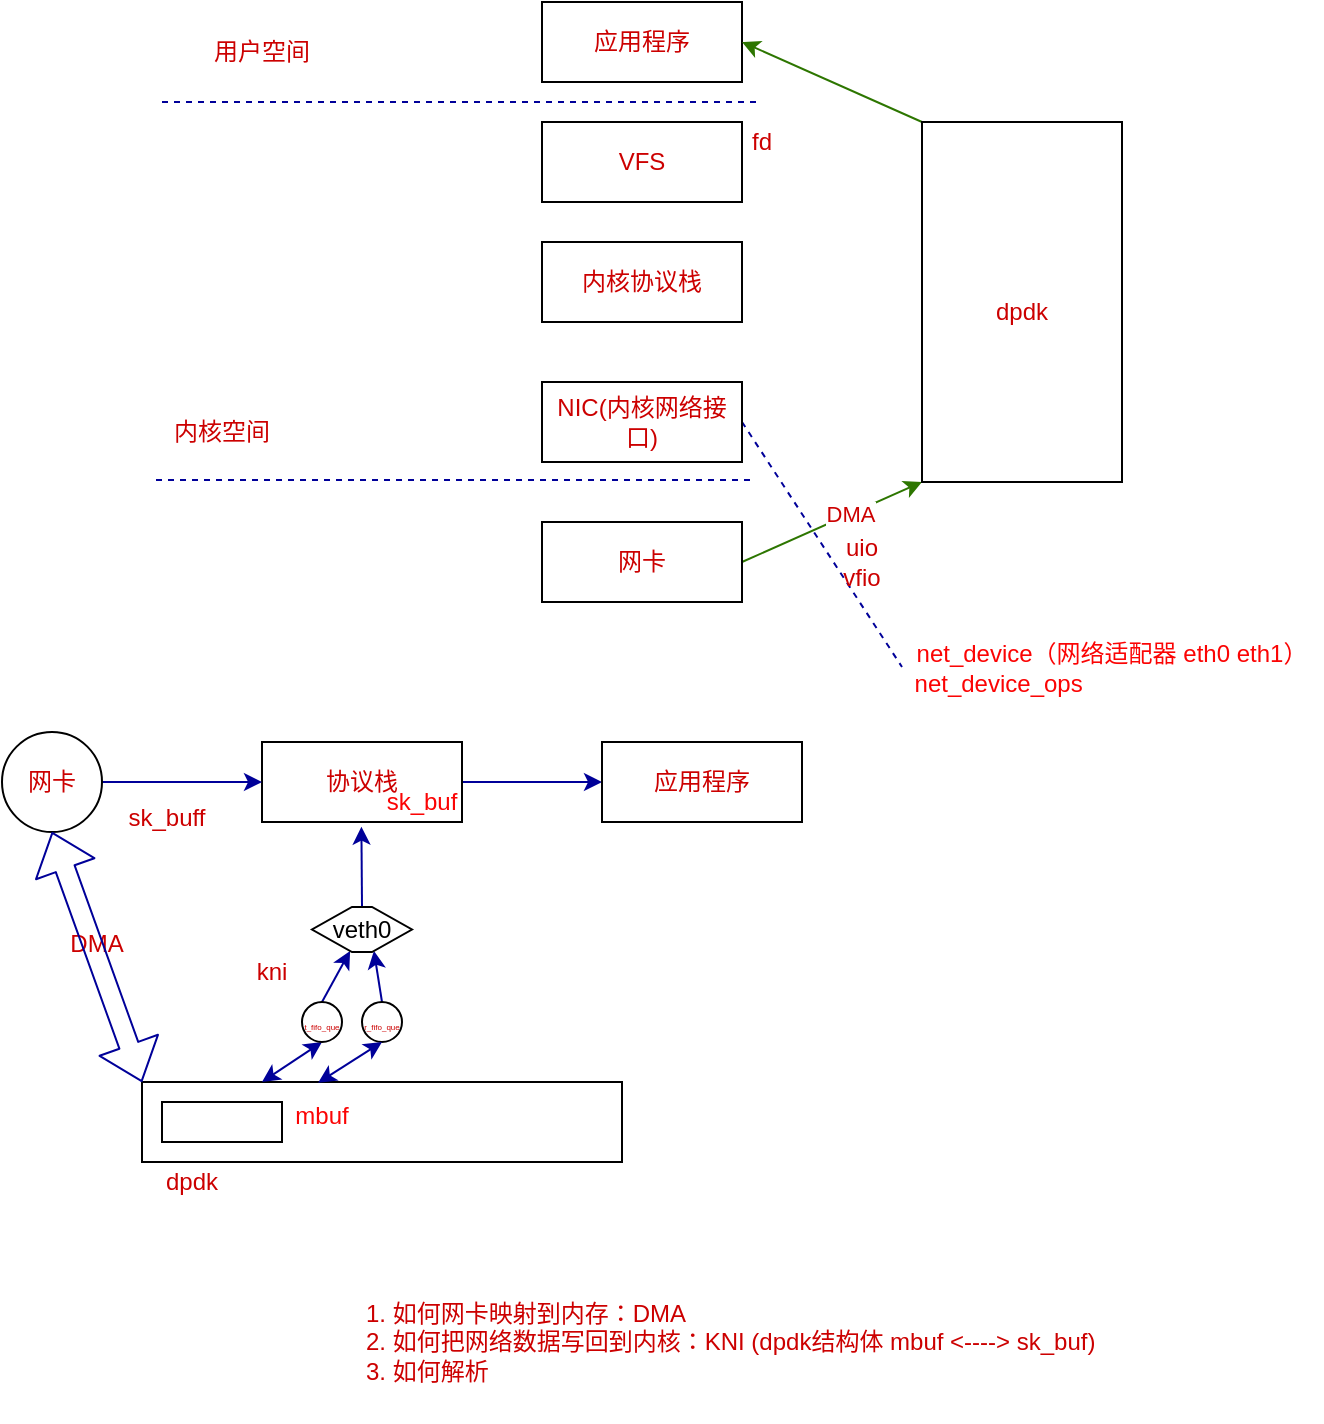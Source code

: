<mxfile>
    <diagram id="ID_ielu2CXIIAwnB6Mwa" name="Page-1">
        <mxGraphModel dx="705" dy="543" grid="1" gridSize="10" guides="1" tooltips="1" connect="1" arrows="1" fold="1" page="1" pageScale="1" pageWidth="850" pageHeight="1100" background="#ffffff" math="0" shadow="0">
            <root>
                <mxCell id="0"/>
                <mxCell id="1" parent="0"/>
                <mxCell id="4" value="&lt;font color=&quot;#cc0000&quot;&gt;用户空间&lt;/font&gt;" style="text;html=1;strokeColor=none;fillColor=none;align=center;verticalAlign=middle;whiteSpace=wrap;rounded=0;fillStyle=auto;" parent="1" vertex="1">
                    <mxGeometry x="280" y="160" width="60" height="30" as="geometry"/>
                </mxCell>
                <mxCell id="5" value="VFS" style="rounded=0;whiteSpace=wrap;html=1;fillStyle=auto;strokeColor=#000000;fontColor=#CC0000;fillColor=none;" parent="1" vertex="1">
                    <mxGeometry x="450" y="210" width="100" height="40" as="geometry"/>
                </mxCell>
                <mxCell id="7" value="内核协议栈" style="rounded=0;whiteSpace=wrap;html=1;fillStyle=auto;strokeColor=#000000;fontColor=#CC0000;fillColor=none;" parent="1" vertex="1">
                    <mxGeometry x="450" y="270" width="100" height="40" as="geometry"/>
                </mxCell>
                <mxCell id="57" style="edgeStyle=none;html=1;exitX=1;exitY=0.5;exitDx=0;exitDy=0;entryX=0;entryY=0.5;entryDx=0;entryDy=0;fontColor=#fb0404;dashed=1;strokeColor=#000099;endArrow=none;endFill=0;" edge="1" parent="1" source="8" target="56">
                    <mxGeometry relative="1" as="geometry"/>
                </mxCell>
                <mxCell id="8" value="NIC(内核网络接口)" style="rounded=0;whiteSpace=wrap;html=1;fillStyle=auto;strokeColor=#000000;fontColor=#CC0000;fillColor=none;" parent="1" vertex="1">
                    <mxGeometry x="450" y="340" width="100" height="40" as="geometry"/>
                </mxCell>
                <mxCell id="16" style="edgeStyle=none;html=1;exitX=1;exitY=0.5;exitDx=0;exitDy=0;entryX=0;entryY=1;entryDx=0;entryDy=0;strokeColor=#2D7600;fontColor=#CC0000;fillColor=#60a917;" parent="1" source="9" target="14" edge="1">
                    <mxGeometry relative="1" as="geometry"/>
                </mxCell>
                <mxCell id="17" value="DMA" style="edgeLabel;html=1;align=center;verticalAlign=middle;resizable=0;points=[];fontColor=#CC0000;" parent="16" vertex="1" connectable="0">
                    <mxGeometry x="0.2" relative="1" as="geometry">
                        <mxPoint as="offset"/>
                    </mxGeometry>
                </mxCell>
                <mxCell id="9" value="网卡" style="rounded=0;whiteSpace=wrap;html=1;fillStyle=auto;strokeColor=#000000;fontColor=#CC0000;fillColor=none;" parent="1" vertex="1">
                    <mxGeometry x="450" y="410" width="100" height="40" as="geometry"/>
                </mxCell>
                <mxCell id="10" value="" style="endArrow=none;dashed=1;html=1;fontColor=#CC0000;strokeColor=#000099;" parent="1" edge="1">
                    <mxGeometry width="50" height="50" relative="1" as="geometry">
                        <mxPoint x="257" y="389" as="sourcePoint"/>
                        <mxPoint x="557" y="389" as="targetPoint"/>
                    </mxGeometry>
                </mxCell>
                <mxCell id="11" value="" style="endArrow=none;dashed=1;html=1;fontColor=#CC0000;strokeColor=#000099;" parent="1" edge="1">
                    <mxGeometry width="50" height="50" relative="1" as="geometry">
                        <mxPoint x="260" y="200.0" as="sourcePoint"/>
                        <mxPoint x="560" y="200.0" as="targetPoint"/>
                    </mxGeometry>
                </mxCell>
                <mxCell id="12" value="应用程序" style="rounded=0;whiteSpace=wrap;html=1;fillStyle=auto;strokeColor=#000000;fontColor=#CC0000;fillColor=none;" parent="1" vertex="1">
                    <mxGeometry x="450" y="150" width="100" height="40" as="geometry"/>
                </mxCell>
                <mxCell id="13" value="&lt;font color=&quot;#cc0000&quot;&gt;内核空间&lt;/font&gt;" style="text;html=1;strokeColor=none;fillColor=none;align=center;verticalAlign=middle;whiteSpace=wrap;rounded=0;fillStyle=auto;" parent="1" vertex="1">
                    <mxGeometry x="260" y="350" width="60" height="30" as="geometry"/>
                </mxCell>
                <mxCell id="19" style="edgeStyle=none;html=1;exitX=0;exitY=0;exitDx=0;exitDy=0;entryX=1;entryY=0.5;entryDx=0;entryDy=0;strokeColor=#2D7600;fontColor=#CC0000;fillColor=#60a917;" parent="1" source="14" target="12" edge="1">
                    <mxGeometry relative="1" as="geometry"/>
                </mxCell>
                <mxCell id="14" value="" style="rounded=0;whiteSpace=wrap;html=1;fillStyle=auto;strokeColor=#000000;fontColor=#CC0000;fillColor=none;" parent="1" vertex="1">
                    <mxGeometry x="640" y="210" width="100" height="180" as="geometry"/>
                </mxCell>
                <mxCell id="15" value="&lt;font color=&quot;#cc0000&quot;&gt;dpdk&lt;/font&gt;" style="text;html=1;strokeColor=none;fillColor=none;align=center;verticalAlign=middle;whiteSpace=wrap;rounded=0;fillStyle=auto;" parent="1" vertex="1">
                    <mxGeometry x="660" y="290" width="60" height="30" as="geometry"/>
                </mxCell>
                <mxCell id="20" value="&lt;font color=&quot;#cc0000&quot;&gt;fd&lt;/font&gt;" style="text;html=1;strokeColor=none;fillColor=none;align=center;verticalAlign=middle;whiteSpace=wrap;rounded=0;fillStyle=auto;" parent="1" vertex="1">
                    <mxGeometry x="550" y="210" width="20" height="20" as="geometry"/>
                </mxCell>
                <mxCell id="21" value="&lt;font color=&quot;#cc0000&quot;&gt;uio&lt;br&gt;vfio&lt;br&gt;&lt;/font&gt;" style="text;html=1;strokeColor=none;fillColor=none;align=center;verticalAlign=middle;whiteSpace=wrap;rounded=0;fillStyle=auto;" parent="1" vertex="1">
                    <mxGeometry x="580" y="415" width="60" height="30" as="geometry"/>
                </mxCell>
                <mxCell id="28" style="edgeStyle=none;html=1;exitX=1;exitY=0.5;exitDx=0;exitDy=0;entryX=0;entryY=0.5;entryDx=0;entryDy=0;strokeColor=#000099;fontColor=#CC0000;" parent="1" source="22" target="24" edge="1">
                    <mxGeometry relative="1" as="geometry"/>
                </mxCell>
                <mxCell id="22" value="协议栈" style="rounded=0;whiteSpace=wrap;html=1;fillStyle=auto;strokeColor=#000000;fontColor=#CC0000;fillColor=none;" parent="1" vertex="1">
                    <mxGeometry x="310" y="520" width="100" height="40" as="geometry"/>
                </mxCell>
                <mxCell id="27" style="edgeStyle=none;html=1;exitX=1;exitY=0.5;exitDx=0;exitDy=0;entryX=0;entryY=0.5;entryDx=0;entryDy=0;strokeColor=#000099;fontColor=#CC0000;" parent="1" source="23" target="22" edge="1">
                    <mxGeometry relative="1" as="geometry"/>
                </mxCell>
                <mxCell id="23" value="网卡" style="ellipse;whiteSpace=wrap;html=1;labelBackgroundColor=none;fillStyle=auto;strokeColor=#000000;fontColor=#CC0000;fillColor=none;" parent="1" vertex="1">
                    <mxGeometry x="180" y="515" width="50" height="50" as="geometry"/>
                </mxCell>
                <mxCell id="24" value="应用程序" style="rounded=0;whiteSpace=wrap;html=1;fillStyle=auto;strokeColor=#000000;fontColor=#CC0000;fillColor=none;" parent="1" vertex="1">
                    <mxGeometry x="480" y="520" width="100" height="40" as="geometry"/>
                </mxCell>
                <mxCell id="25" value="" style="rounded=0;whiteSpace=wrap;html=1;fillStyle=auto;strokeColor=#000000;fontColor=#CC0000;fillColor=none;movable=1;resizable=1;rotatable=1;deletable=1;editable=1;connectable=1;" parent="1" vertex="1">
                    <mxGeometry x="250" y="690" width="240" height="40" as="geometry"/>
                </mxCell>
                <mxCell id="26" value="dpdk" style="text;html=1;strokeColor=none;fillColor=none;align=center;verticalAlign=middle;whiteSpace=wrap;rounded=0;labelBackgroundColor=none;fillStyle=auto;fontColor=#CC0000;movable=1;resizable=1;rotatable=1;deletable=1;editable=1;connectable=1;" parent="1" vertex="1">
                    <mxGeometry x="260" y="730" width="30" height="20" as="geometry"/>
                </mxCell>
                <mxCell id="29" value="sk_buff" style="text;html=1;strokeColor=none;fillColor=none;align=center;verticalAlign=middle;whiteSpace=wrap;rounded=0;labelBackgroundColor=none;fillStyle=auto;fontColor=#CC0000;" parent="1" vertex="1">
                    <mxGeometry x="240" y="550" width="45" height="15" as="geometry"/>
                </mxCell>
                <mxCell id="32" value="DMA" style="text;html=1;strokeColor=none;fillColor=none;align=center;verticalAlign=middle;whiteSpace=wrap;rounded=0;labelBackgroundColor=none;fillStyle=auto;fontColor=#CC0000;" parent="1" vertex="1">
                    <mxGeometry x="205" y="613.75" width="45" height="15" as="geometry"/>
                </mxCell>
                <mxCell id="33" value="" style="shape=flexArrow;endArrow=classic;startArrow=classic;html=1;strokeColor=#000099;fontColor=#CC0000;entryX=0.5;entryY=1;entryDx=0;entryDy=0;exitX=0;exitY=0;exitDx=0;exitDy=0;" parent="1" source="25" target="23" edge="1">
                    <mxGeometry width="100" height="100" relative="1" as="geometry">
                        <mxPoint x="310" y="900" as="sourcePoint"/>
                        <mxPoint x="410" y="800" as="targetPoint"/>
                    </mxGeometry>
                </mxCell>
                <mxCell id="34" value="" style="rounded=0;whiteSpace=wrap;html=1;labelBackgroundColor=none;fillStyle=auto;strokeColor=#000000;fontColor=#CC0000;fillColor=none;movable=1;resizable=1;rotatable=1;deletable=1;editable=1;connectable=1;" parent="1" vertex="1">
                    <mxGeometry x="260" y="700" width="60" height="20" as="geometry"/>
                </mxCell>
                <mxCell id="40" value="" style="endArrow=classic;startArrow=classic;html=1;strokeColor=#000099;fontColor=#CC0000;entryX=0.5;entryY=1;entryDx=0;entryDy=0;exitX=0.25;exitY=0;exitDx=0;exitDy=0;" parent="1" source="25" target="44" edge="1">
                    <mxGeometry width="50" height="50" relative="1" as="geometry">
                        <mxPoint x="370" y="690" as="sourcePoint"/>
                        <mxPoint x="420" y="640" as="targetPoint"/>
                    </mxGeometry>
                </mxCell>
                <mxCell id="43" value="1. 如何网卡映射到内存：DMA&lt;br&gt;2. 如何把网络数据写回到内核：KNI (dpdk结构体 mbuf &amp;lt;----&amp;gt; sk_buf)&lt;br&gt;3. 如何解析" style="text;html=1;strokeColor=none;fillColor=none;align=left;verticalAlign=middle;whiteSpace=wrap;rounded=0;labelBackgroundColor=none;fillStyle=auto;fontColor=#CC0000;" parent="1" vertex="1">
                    <mxGeometry x="360" y="780" width="390" height="80" as="geometry"/>
                </mxCell>
                <mxCell id="46" style="edgeStyle=none;html=1;exitX=0.5;exitY=0;exitDx=0;exitDy=0;entryX=0.375;entryY=1;entryDx=0;entryDy=0;strokeColor=#000099;fontSize=4;fontColor=#CC0000;" parent="1" source="44" target="52" edge="1">
                    <mxGeometry relative="1" as="geometry"/>
                </mxCell>
                <mxCell id="44" value="&lt;font style=&quot;font-size: 4px;&quot;&gt;t_fifo_que&lt;/font&gt;" style="ellipse;whiteSpace=wrap;html=1;aspect=fixed;labelBackgroundColor=none;fillStyle=auto;strokeColor=#000000;fontColor=#CC0000;fillColor=none;" parent="1" vertex="1">
                    <mxGeometry x="330" y="650" width="20" height="20" as="geometry"/>
                </mxCell>
                <mxCell id="47" style="edgeStyle=none;html=1;exitX=0.5;exitY=0;exitDx=0;exitDy=0;entryX=0.625;entryY=1;entryDx=0;entryDy=0;strokeColor=#000099;fontSize=4;fontColor=#CC0000;" parent="1" source="45" target="52" edge="1">
                    <mxGeometry relative="1" as="geometry"/>
                </mxCell>
                <mxCell id="45" value="&lt;font style=&quot;font-size: 4px;&quot;&gt;r_fifo_que&lt;/font&gt;" style="ellipse;whiteSpace=wrap;html=1;aspect=fixed;labelBackgroundColor=none;fillStyle=auto;strokeColor=#000000;fontColor=#CC0000;fillColor=none;" parent="1" vertex="1">
                    <mxGeometry x="360" y="650" width="20" height="20" as="geometry"/>
                </mxCell>
                <mxCell id="48" value="" style="endArrow=classic;startArrow=classic;html=1;strokeColor=#000099;fontSize=4;fontColor=#CC0000;exitX=0.367;exitY=0.009;exitDx=0;exitDy=0;exitPerimeter=0;entryX=0.5;entryY=1;entryDx=0;entryDy=0;" parent="1" source="25" target="45" edge="1">
                    <mxGeometry width="50" height="50" relative="1" as="geometry">
                        <mxPoint x="400" y="690" as="sourcePoint"/>
                        <mxPoint x="450" y="640" as="targetPoint"/>
                    </mxGeometry>
                </mxCell>
                <mxCell id="51" value="kni" style="text;html=1;strokeColor=none;fillColor=none;align=center;verticalAlign=middle;whiteSpace=wrap;rounded=0;labelBackgroundColor=none;fillStyle=auto;fontSize=12;fontColor=#CC0000;" parent="1" vertex="1">
                    <mxGeometry x="300" y="625" width="30" height="20" as="geometry"/>
                </mxCell>
                <mxCell id="54" style="edgeStyle=none;html=1;exitX=0.5;exitY=0;exitDx=0;exitDy=0;entryX=0.497;entryY=1.058;entryDx=0;entryDy=0;entryPerimeter=0;strokeColor=#000099;strokeWidth=1;" parent="1" source="52" target="22" edge="1">
                    <mxGeometry relative="1" as="geometry"/>
                </mxCell>
                <mxCell id="52" value="veth0" style="shape=hexagon;perimeter=hexagonPerimeter2;whiteSpace=wrap;html=1;fixedSize=1;" parent="1" vertex="1">
                    <mxGeometry x="335" y="602.5" width="50" height="22.5" as="geometry"/>
                </mxCell>
                <mxCell id="56" value="net_device（网络适配器 eth0 eth1）&lt;br&gt;net_device_ops&amp;nbsp; &amp;nbsp; &amp;nbsp; &amp;nbsp; &amp;nbsp; &amp;nbsp; &amp;nbsp; &amp;nbsp; &amp;nbsp; &amp;nbsp; &amp;nbsp; &amp;nbsp; &amp;nbsp; &amp;nbsp; &amp;nbsp; &amp;nbsp; &amp;nbsp;&amp;nbsp;" style="text;html=1;strokeColor=none;fillColor=none;align=center;verticalAlign=middle;whiteSpace=wrap;rounded=0;fontColor=#fb0404;" vertex="1" parent="1">
                    <mxGeometry x="630" y="470" width="210" height="25" as="geometry"/>
                </mxCell>
                <mxCell id="58" value="mbuf" style="text;html=1;strokeColor=none;fillColor=none;align=center;verticalAlign=middle;whiteSpace=wrap;rounded=0;fontColor=#fb0404;" vertex="1" parent="1">
                    <mxGeometry x="325" y="700" width="30" height="14" as="geometry"/>
                </mxCell>
                <mxCell id="59" value="sk_buf" style="text;html=1;strokeColor=none;fillColor=none;align=center;verticalAlign=middle;whiteSpace=wrap;rounded=0;fontColor=#fb0404;" vertex="1" parent="1">
                    <mxGeometry x="370" y="543" width="40" height="14" as="geometry"/>
                </mxCell>
            </root>
        </mxGraphModel>
    </diagram>
</mxfile>